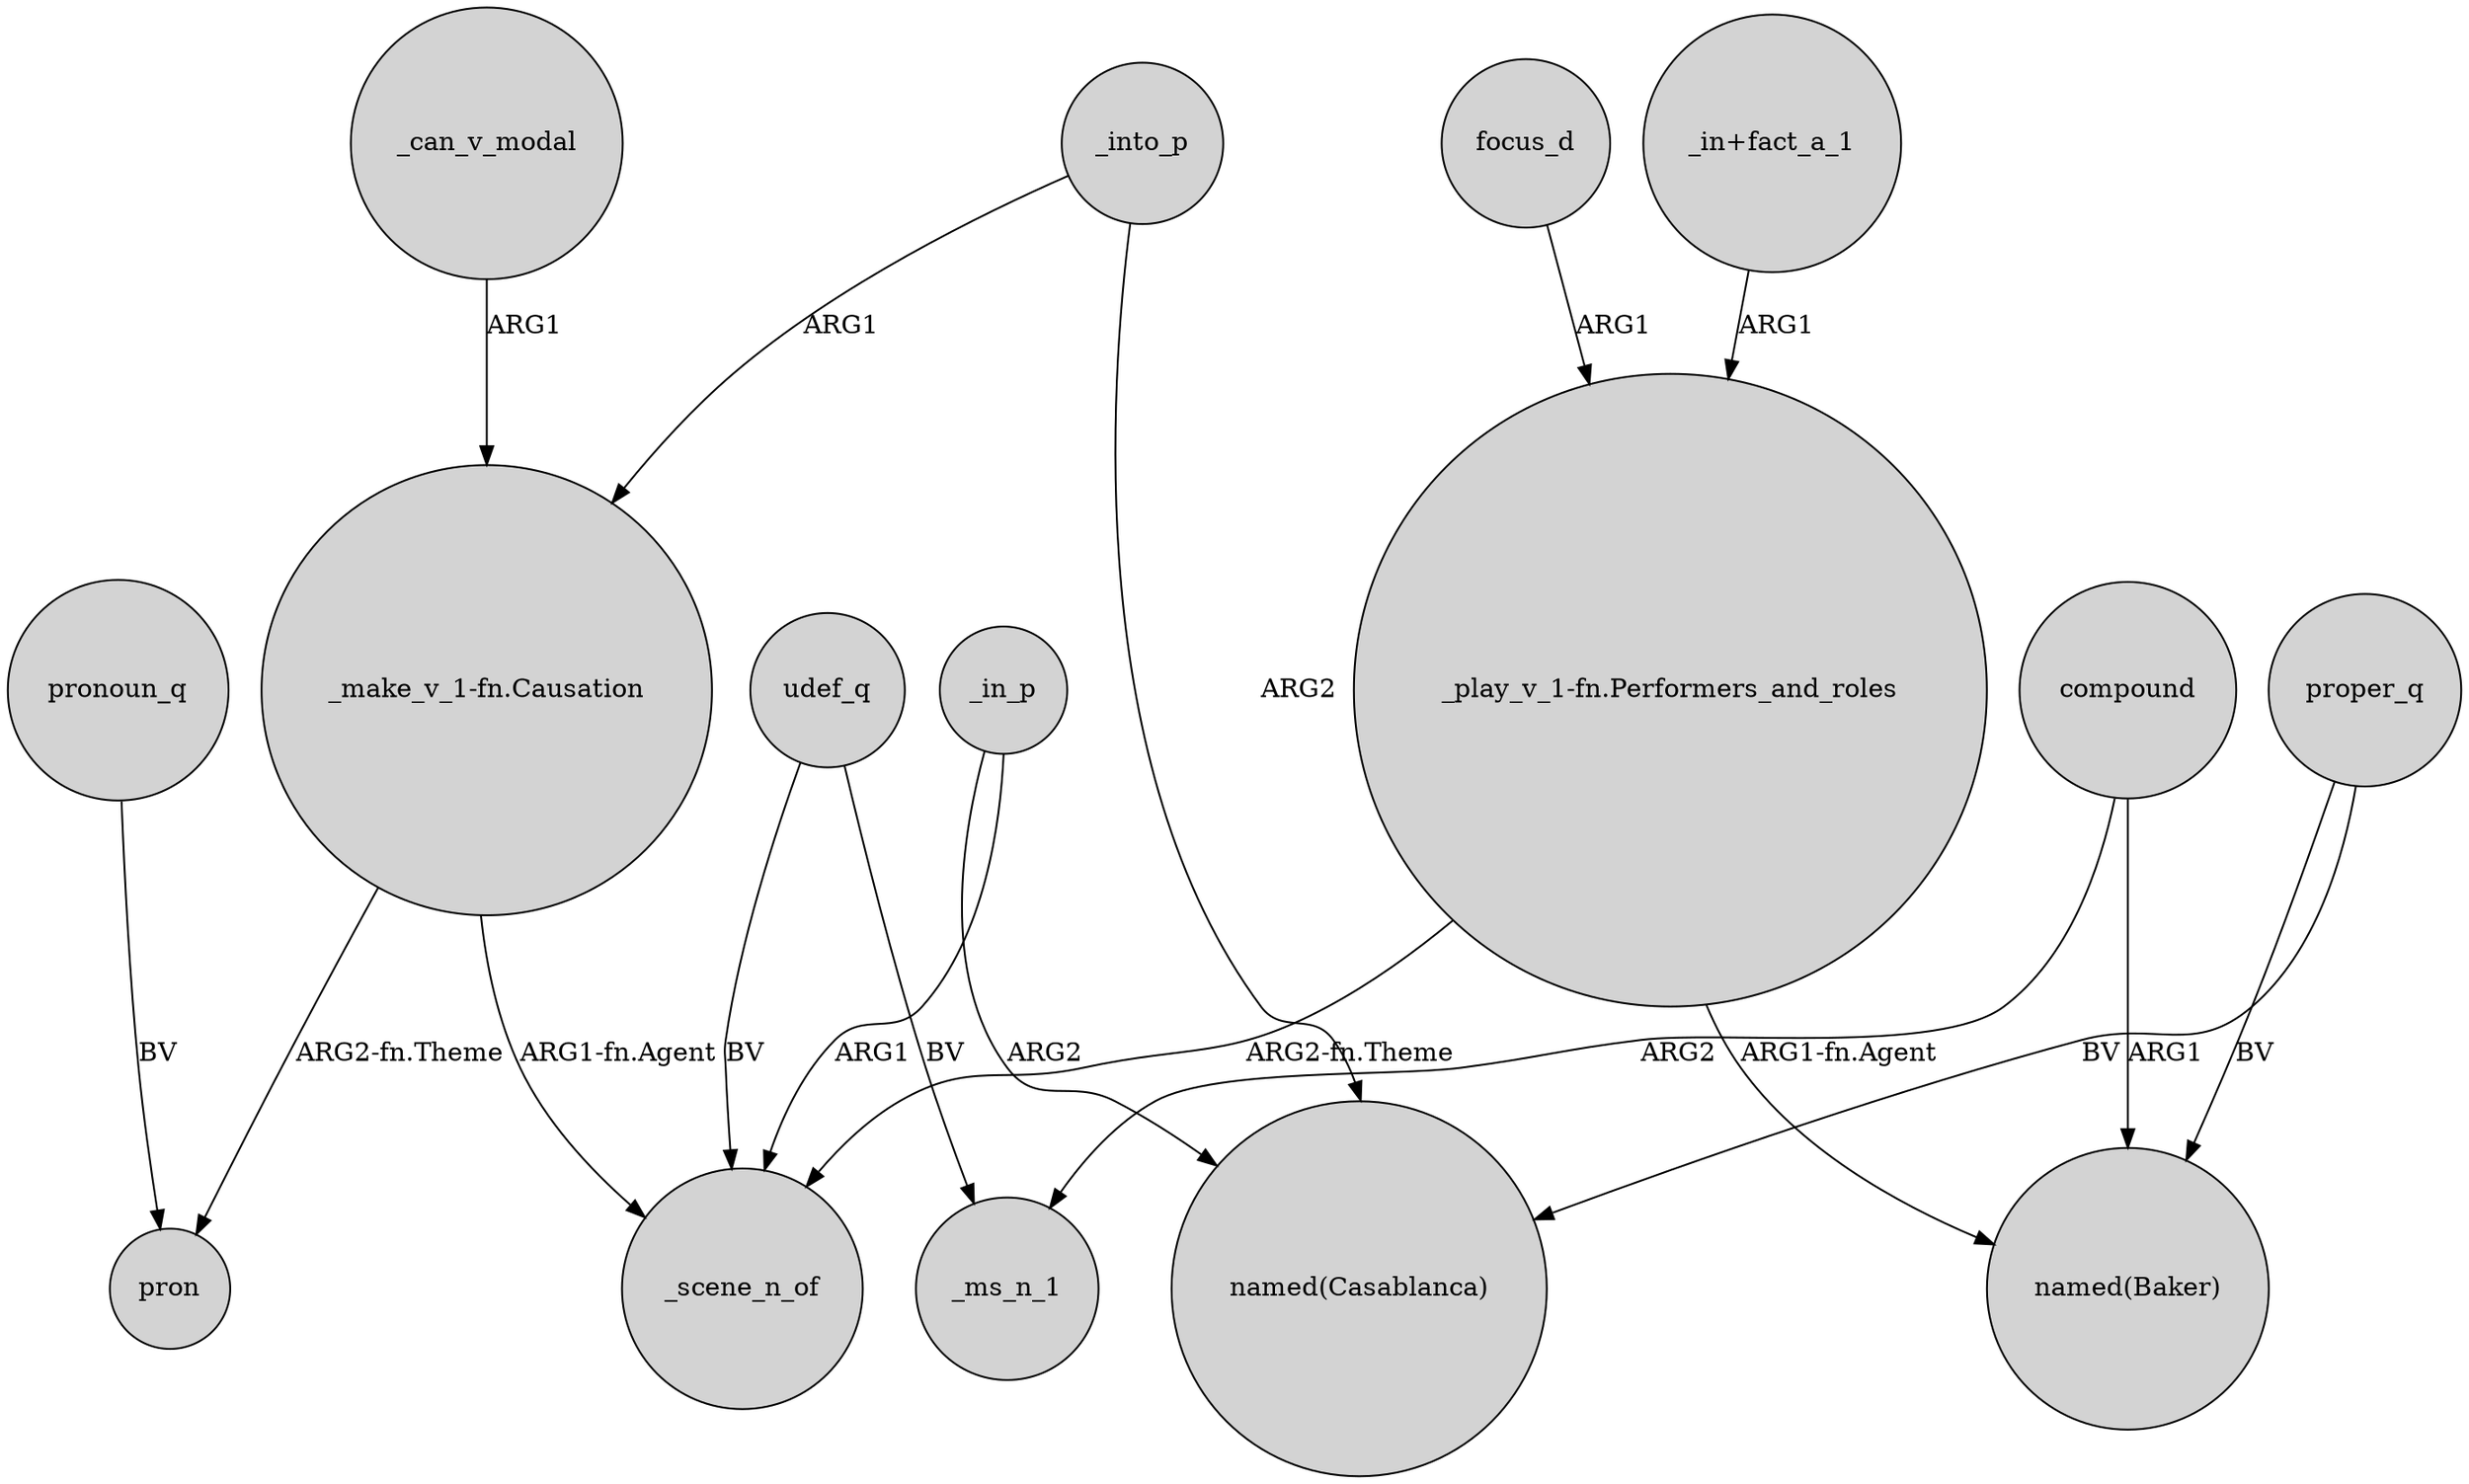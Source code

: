 digraph {
	node [shape=circle style=filled]
	_into_p -> "_make_v_1-fn.Causation" [label=ARG1]
	udef_q -> _ms_n_1 [label=BV]
	"_play_v_1-fn.Performers_and_roles" -> "named(Baker)" [label="ARG1-fn.Agent"]
	_in_p -> "named(Casablanca)" [label=ARG2]
	_into_p -> "named(Casablanca)" [label=ARG2]
	compound -> "named(Baker)" [label=ARG1]
	_in_p -> _scene_n_of [label=ARG1]
	_can_v_modal -> "_make_v_1-fn.Causation" [label=ARG1]
	"_play_v_1-fn.Performers_and_roles" -> _scene_n_of [label="ARG2-fn.Theme"]
	compound -> _ms_n_1 [label=ARG2]
	"_in+fact_a_1" -> "_play_v_1-fn.Performers_and_roles" [label=ARG1]
	"_make_v_1-fn.Causation" -> _scene_n_of [label="ARG1-fn.Agent"]
	"_make_v_1-fn.Causation" -> pron [label="ARG2-fn.Theme"]
	udef_q -> _scene_n_of [label=BV]
	proper_q -> "named(Casablanca)" [label=BV]
	focus_d -> "_play_v_1-fn.Performers_and_roles" [label=ARG1]
	proper_q -> "named(Baker)" [label=BV]
	pronoun_q -> pron [label=BV]
}
